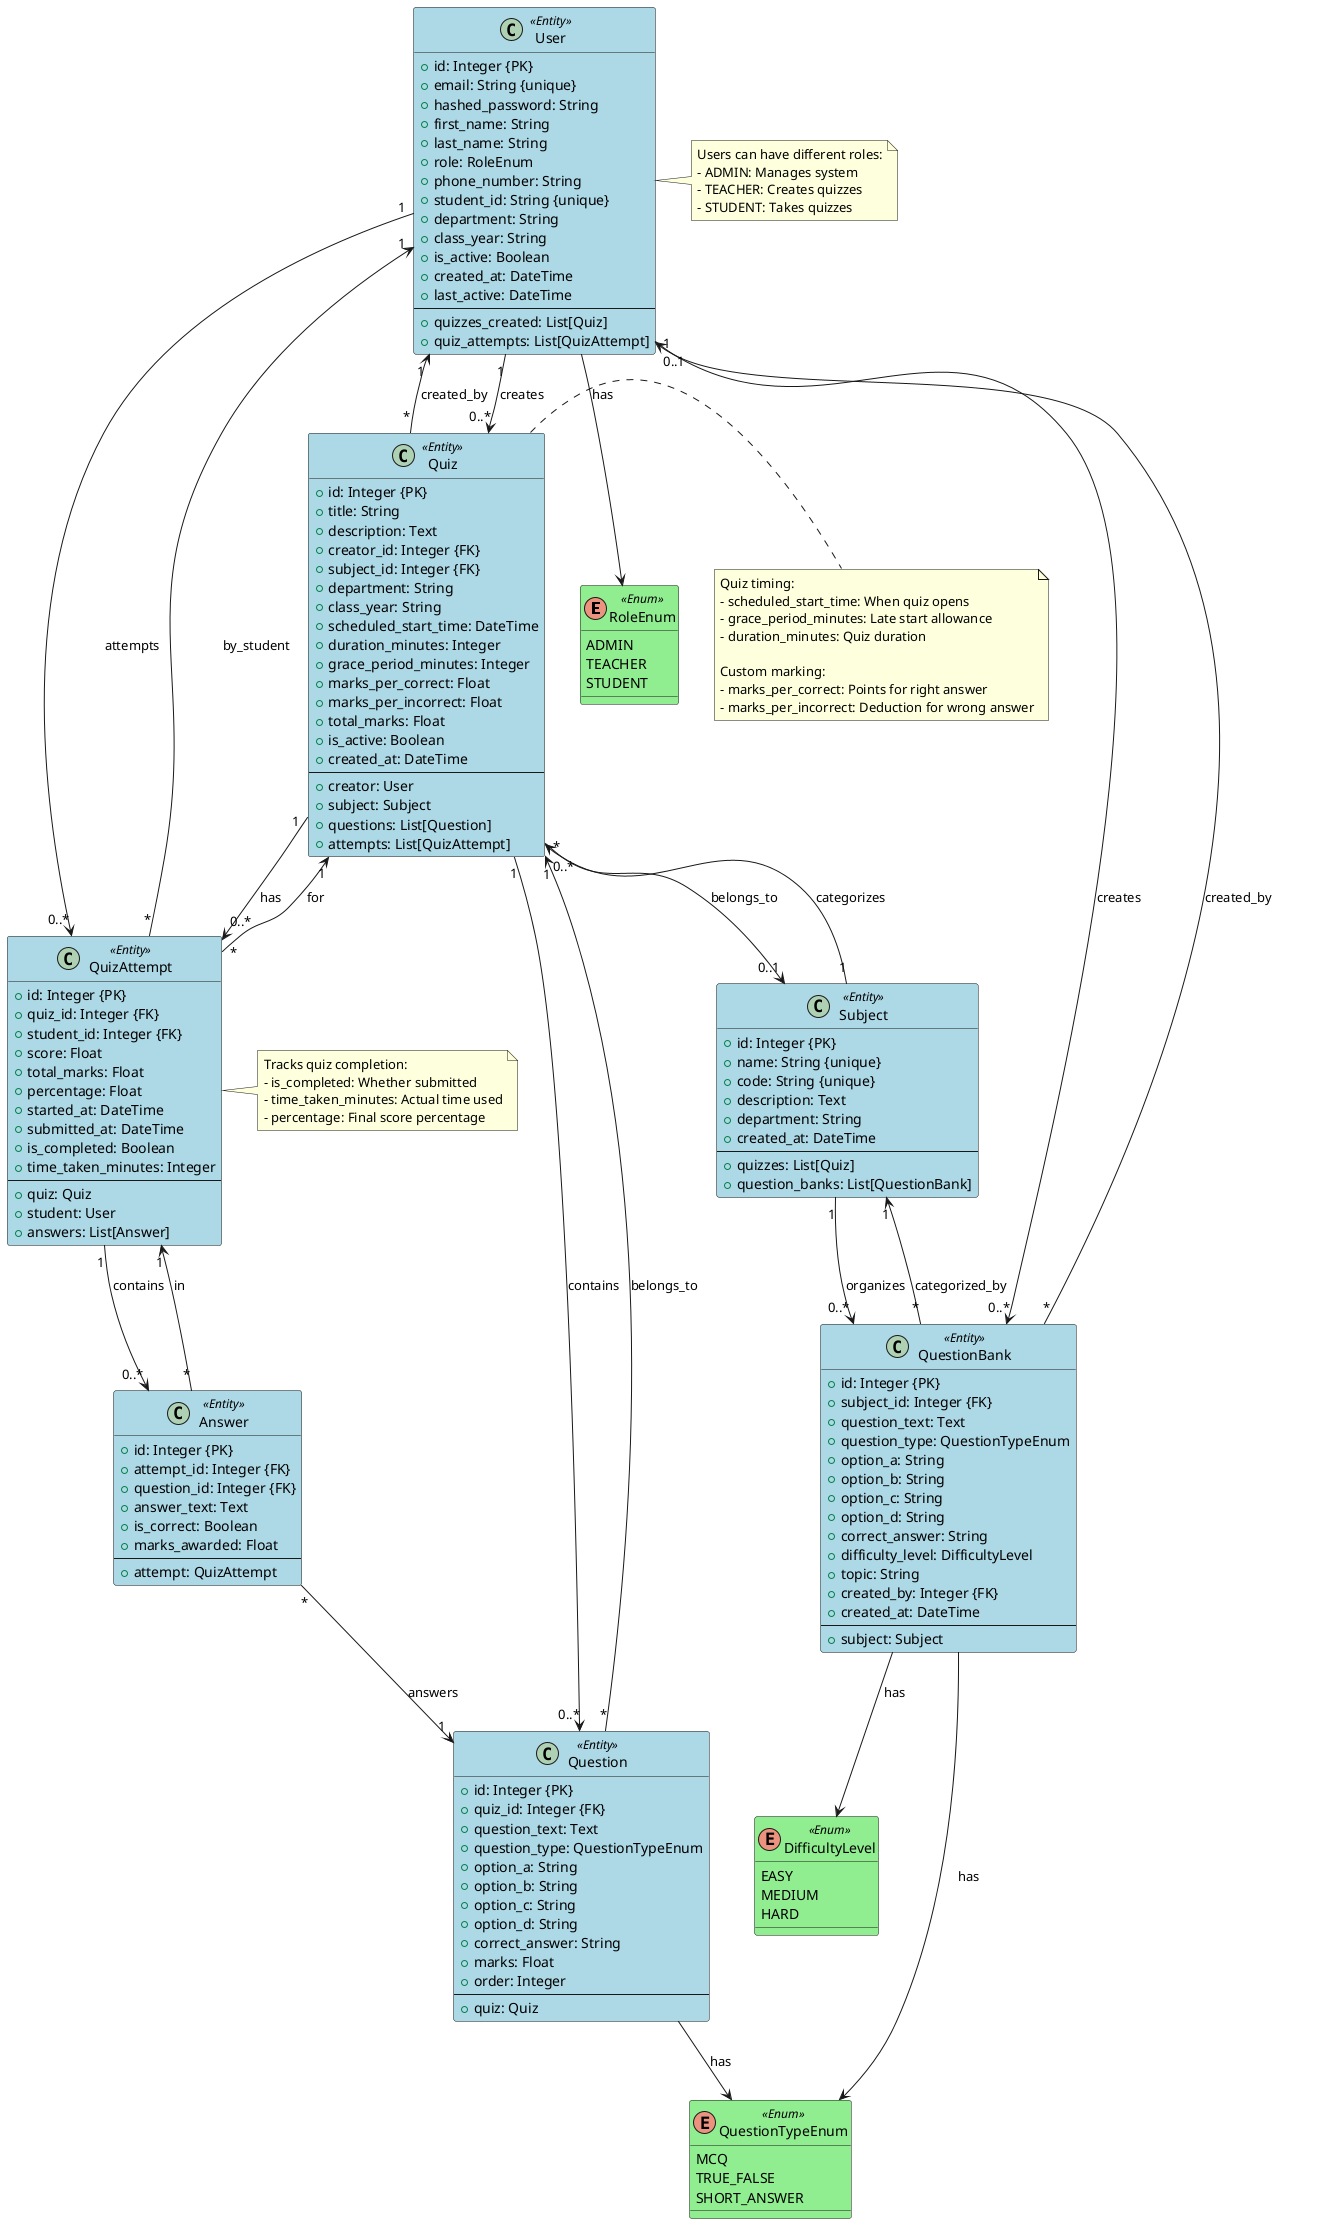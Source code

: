 @startuml QuizzApp Class Diagram

' Database Models - Class Diagram

skinparam class {
    BackgroundColor<<Entity>> LightBlue
    BackgroundColor<<Enum>> LightGreen
    BackgroundColor<<Service>> LightYellow
}

enum RoleEnum <<Enum>> {
    ADMIN
    TEACHER
    STUDENT
}

enum QuestionTypeEnum <<Enum>> {
    MCQ
    TRUE_FALSE
    SHORT_ANSWER
}

enum DifficultyLevel <<Enum>> {
    EASY
    MEDIUM
    HARD
}

class User <<Entity>> {
    +id: Integer {PK}
    +email: String {unique}
    +hashed_password: String
    +first_name: String
    +last_name: String
    +role: RoleEnum
    +phone_number: String
    +student_id: String {unique}
    +department: String
    +class_year: String
    +is_active: Boolean
    +created_at: DateTime
    +last_active: DateTime
    --
    +quizzes_created: List[Quiz]
    +quiz_attempts: List[QuizAttempt]
}

class Subject <<Entity>> {
    +id: Integer {PK}
    +name: String {unique}
    +code: String {unique}
    +description: Text
    +department: String
    +created_at: DateTime
    --
    +quizzes: List[Quiz]
    +question_banks: List[QuestionBank]
}

class QuestionBank <<Entity>> {
    +id: Integer {PK}
    +subject_id: Integer {FK}
    +question_text: Text
    +question_type: QuestionTypeEnum
    +option_a: String
    +option_b: String
    +option_c: String
    +option_d: String
    +correct_answer: String
    +difficulty_level: DifficultyLevel
    +topic: String
    +created_by: Integer {FK}
    +created_at: DateTime
    --
    +subject: Subject
}

class Quiz <<Entity>> {
    +id: Integer {PK}
    +title: String
    +description: Text
    +creator_id: Integer {FK}
    +subject_id: Integer {FK}
    +department: String
    +class_year: String
    +scheduled_start_time: DateTime
    +duration_minutes: Integer
    +grace_period_minutes: Integer
    +marks_per_correct: Float
    +marks_per_incorrect: Float
    +total_marks: Float
    +is_active: Boolean
    +created_at: DateTime
    --
    +creator: User
    +subject: Subject
    +questions: List[Question]
    +attempts: List[QuizAttempt]
}

class Question <<Entity>> {
    +id: Integer {PK}
    +quiz_id: Integer {FK}
    +question_text: Text
    +question_type: QuestionTypeEnum
    +option_a: String
    +option_b: String
    +option_c: String
    +option_d: String
    +correct_answer: String
    +marks: Float
    +order: Integer
    --
    +quiz: Quiz
}

class QuizAttempt <<Entity>> {
    +id: Integer {PK}
    +quiz_id: Integer {FK}
    +student_id: Integer {FK}
    +score: Float
    +total_marks: Float
    +percentage: Float
    +started_at: DateTime
    +submitted_at: DateTime
    +is_completed: Boolean
    +time_taken_minutes: Integer
    --
    +quiz: Quiz
    +student: User
    +answers: List[Answer]
}

class Answer <<Entity>> {
    +id: Integer {PK}
    +attempt_id: Integer {FK}
    +question_id: Integer {FK}
    +answer_text: Text
    +is_correct: Boolean
    +marks_awarded: Float
    --
    +attempt: QuizAttempt
}

' Relationships
User "1" --> "0..*" Quiz : creates
User "1" --> "0..*" QuizAttempt : attempts
User "1" --> "0..*" QuestionBank : creates

Subject "1" --> "0..*" Quiz : categorizes
Subject "1" --> "0..*" QuestionBank : organizes

Quiz "1" --> "0..*" Question : contains
Quiz "1" --> "0..*" QuizAttempt : has
Quiz "*" --> "1" User : created_by
Quiz "*" --> "0..1" Subject : belongs_to

QuizAttempt "1" --> "0..*" Answer : contains
QuizAttempt "*" --> "1" Quiz : for
QuizAttempt "*" --> "1" User : by_student

Question "*" --> "1" Quiz : belongs_to

Answer "*" --> "1" QuizAttempt : in
Answer "*" --> "1" Question : answers

QuestionBank "*" --> "1" Subject : categorized_by
QuestionBank "*" --> "0..1" User : created_by

User --> RoleEnum : has
Question --> QuestionTypeEnum : has
QuestionBank --> QuestionTypeEnum : has
QuestionBank --> DifficultyLevel : has

note right of User
  Users can have different roles:
  - ADMIN: Manages system
  - TEACHER: Creates quizzes
  - STUDENT: Takes quizzes
end note

note right of Quiz
  Quiz timing:
  - scheduled_start_time: When quiz opens
  - grace_period_minutes: Late start allowance
  - duration_minutes: Quiz duration
  
  Custom marking:
  - marks_per_correct: Points for right answer
  - marks_per_incorrect: Deduction for wrong answer
end note

note right of QuizAttempt
  Tracks quiz completion:
  - is_completed: Whether submitted
  - time_taken_minutes: Actual time used
  - percentage: Final score percentage
end note

@enduml
